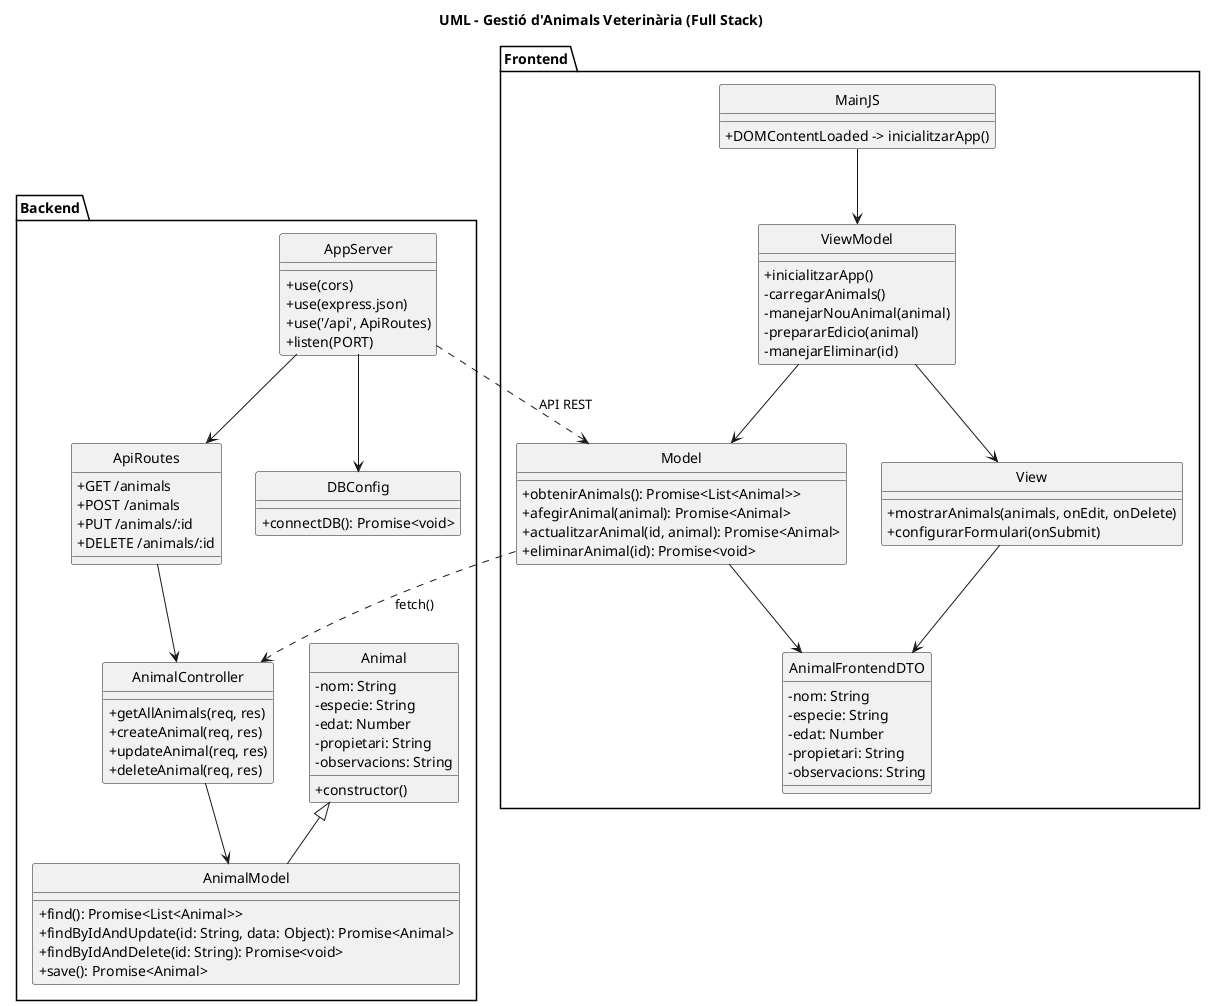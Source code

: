 @startuml
skinparam style strictuml
skinparam classAttributeIconSize 0

title UML - Gestió d'Animals Veterinària (Full Stack)

package Backend {
    class Animal {
        - nom: String
        - especie: String
        - edat: Number
        - propietari: String
        - observacions: String
        + constructor()
    }

    class AnimalModel {
        + find(): Promise<List<Animal>>
        + findByIdAndUpdate(id: String, data: Object): Promise<Animal>
        + findByIdAndDelete(id: String): Promise<void>
        + save(): Promise<Animal>
    }

    class AnimalController {
        + getAllAnimals(req, res)
        + createAnimal(req, res)
        + updateAnimal(req, res)
        + deleteAnimal(req, res)
    }

    class ApiRoutes {
        + GET /animals
        + POST /animals
        + PUT /animals/:id
        + DELETE /animals/:id
    }

    class DBConfig {
        + connectDB(): Promise<void>
    }

    class AppServer {
        + use(cors)
        + use(express.json)
        + use('/api', ApiRoutes)
        + listen(PORT)
    }

    AnimalModel -up-|> Animal
    AnimalController --> AnimalModel
    ApiRoutes --> AnimalController
    AppServer --> ApiRoutes
    AppServer --> DBConfig
}

package Frontend {
    class Model {
        + obtenirAnimals(): Promise<List<Animal>>
        + afegirAnimal(animal): Promise<Animal>
        + actualitzarAnimal(id, animal): Promise<Animal>
        + eliminarAnimal(id): Promise<void>
    }

    class View {
        + mostrarAnimals(animals, onEdit, onDelete)
        + configurarFormulari(onSubmit)
    }

    class ViewModel {
        + inicialitzarApp()
        - carregarAnimals()
        - manejarNouAnimal(animal)
        - prepararEdicio(animal)
        - manejarEliminar(id)
    }

    class MainJS {
        + DOMContentLoaded -> inicialitzarApp()
    }

    class AnimalFrontendDTO {
        - nom: String
        - especie: String
        - edat: Number
        - propietari: String
        - observacions: String
    }

    ViewModel --> Model
    ViewModel --> View
    MainJS --> ViewModel
    Model --> AnimalFrontendDTO
    View --> AnimalFrontendDTO
}

Backend.AppServer ..> Frontend.Model : API REST
Frontend.Model ..> Backend.AnimalController : fetch()

@enduml
